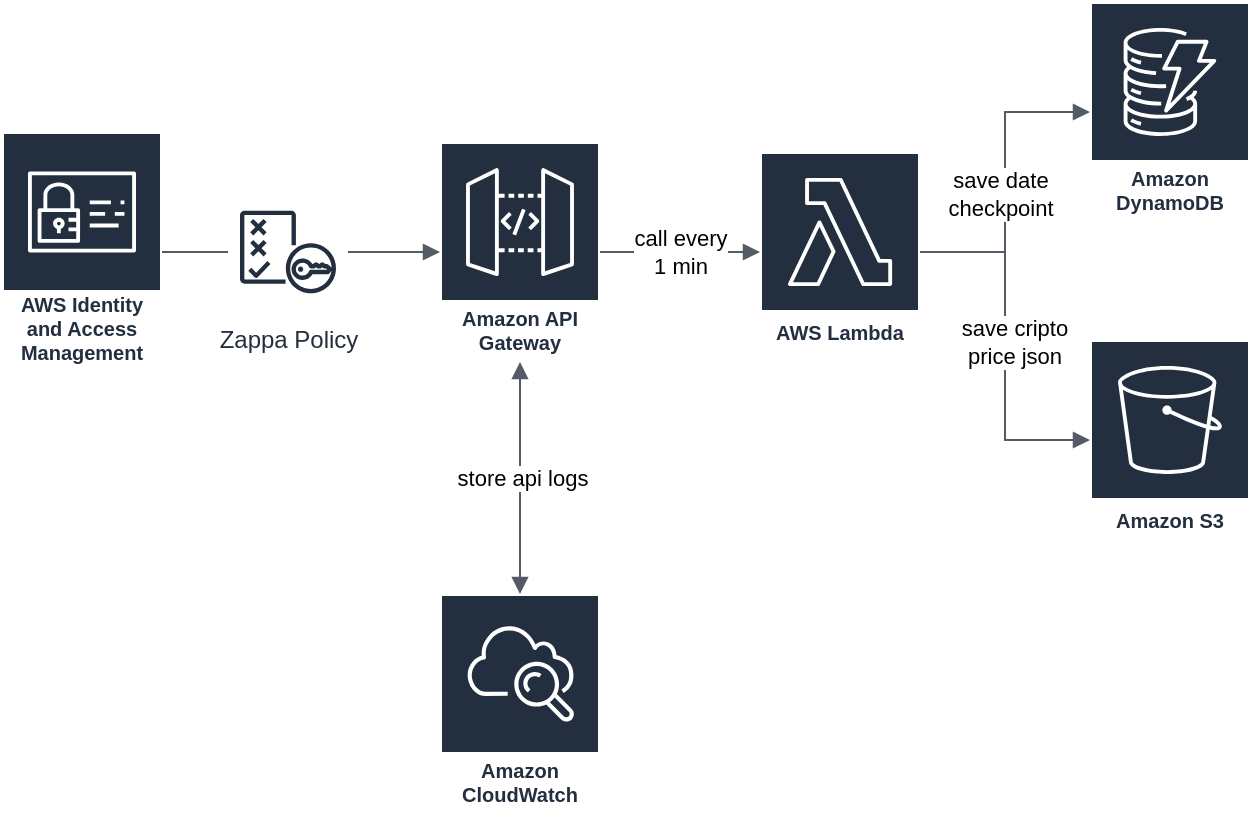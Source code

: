 <mxfile version="20.6.0" type="device"><diagram id="Ht1M8jgEwFfnCIfOTk4-" name="Page-1"><mxGraphModel dx="946" dy="531" grid="0" gridSize="10" guides="1" tooltips="1" connect="1" arrows="1" fold="1" page="1" pageScale="1" pageWidth="1169" pageHeight="827" math="0" shadow="0"><root><mxCell id="0"/><mxCell id="1" parent="0"/><mxCell id="92emTs2JCWjBw7lrHAsj-8" style="edgeStyle=orthogonalEdgeStyle;rounded=0;orthogonalLoop=1;jettySize=auto;html=1;" edge="1" parent="1" source="92emTs2JCWjBw7lrHAsj-2"><mxGeometry relative="1" as="geometry"><mxPoint x="139.8" y="589.4" as="targetPoint"/></mxGeometry></mxCell><mxCell id="92emTs2JCWjBw7lrHAsj-11" value="AWS Identity and Access Management" style="sketch=0;outlineConnect=0;fontColor=#232F3E;gradientColor=none;strokeColor=#ffffff;fillColor=#232F3E;dashed=0;verticalLabelPosition=middle;verticalAlign=bottom;align=center;html=1;whiteSpace=wrap;fontSize=10;fontStyle=1;spacing=3;shape=mxgraph.aws4.productIcon;prIcon=mxgraph.aws4.identity_and_access_management;" vertex="1" parent="1"><mxGeometry x="56" y="95" width="80" height="120" as="geometry"/></mxCell><mxCell id="92emTs2JCWjBw7lrHAsj-12" value="Amazon S3" style="sketch=0;outlineConnect=0;fontColor=#232F3E;gradientColor=none;strokeColor=#ffffff;fillColor=#232F3E;dashed=0;verticalLabelPosition=middle;verticalAlign=bottom;align=center;html=1;whiteSpace=wrap;fontSize=10;fontStyle=1;spacing=3;shape=mxgraph.aws4.productIcon;prIcon=mxgraph.aws4.s3;" vertex="1" parent="1"><mxGeometry x="600" y="199" width="80" height="100" as="geometry"/></mxCell><mxCell id="92emTs2JCWjBw7lrHAsj-13" value="AWS Lambda" style="sketch=0;outlineConnect=0;fontColor=#232F3E;gradientColor=none;strokeColor=#ffffff;fillColor=#232F3E;dashed=0;verticalLabelPosition=middle;verticalAlign=bottom;align=center;html=1;whiteSpace=wrap;fontSize=10;fontStyle=1;spacing=3;shape=mxgraph.aws4.productIcon;prIcon=mxgraph.aws4.lambda;" vertex="1" parent="1"><mxGeometry x="435" y="105" width="80" height="100" as="geometry"/></mxCell><mxCell id="92emTs2JCWjBw7lrHAsj-14" value="Amazon DynamoDB" style="sketch=0;outlineConnect=0;fontColor=#232F3E;gradientColor=none;strokeColor=#ffffff;fillColor=#232F3E;dashed=0;verticalLabelPosition=middle;verticalAlign=bottom;align=center;html=1;whiteSpace=wrap;fontSize=10;fontStyle=1;spacing=3;shape=mxgraph.aws4.productIcon;prIcon=mxgraph.aws4.dynamodb;" vertex="1" parent="1"><mxGeometry x="600" y="30" width="80" height="110" as="geometry"/></mxCell><mxCell id="92emTs2JCWjBw7lrHAsj-15" value="Amazon CloudWatch" style="sketch=0;outlineConnect=0;fontColor=#232F3E;gradientColor=none;strokeColor=#ffffff;fillColor=#232F3E;dashed=0;verticalLabelPosition=middle;verticalAlign=bottom;align=center;html=1;whiteSpace=wrap;fontSize=10;fontStyle=1;spacing=3;shape=mxgraph.aws4.productIcon;prIcon=mxgraph.aws4.cloudwatch;" vertex="1" parent="1"><mxGeometry x="275" y="326" width="80" height="110" as="geometry"/></mxCell><mxCell id="92emTs2JCWjBw7lrHAsj-16" value="Amazon API Gateway" style="sketch=0;outlineConnect=0;fontColor=#232F3E;gradientColor=none;strokeColor=#ffffff;fillColor=#232F3E;dashed=0;verticalLabelPosition=middle;verticalAlign=bottom;align=center;html=1;whiteSpace=wrap;fontSize=10;fontStyle=1;spacing=3;shape=mxgraph.aws4.productIcon;prIcon=mxgraph.aws4.api_gateway;" vertex="1" parent="1"><mxGeometry x="275" y="100" width="80" height="110" as="geometry"/></mxCell><mxCell id="92emTs2JCWjBw7lrHAsj-18" value="" style="edgeStyle=orthogonalEdgeStyle;html=1;endArrow=block;elbow=vertical;startArrow=none;endFill=1;strokeColor=#545B64;rounded=0;" edge="1" parent="1" source="92emTs2JCWjBw7lrHAsj-11" target="92emTs2JCWjBw7lrHAsj-16"><mxGeometry width="100" relative="1" as="geometry"><mxPoint x="141" y="244" as="sourcePoint"/><mxPoint x="241" y="244" as="targetPoint"/></mxGeometry></mxCell><mxCell id="92emTs2JCWjBw7lrHAsj-19" value="call every&lt;br&gt;1 min" style="edgeStyle=orthogonalEdgeStyle;html=1;endArrow=block;elbow=vertical;startArrow=none;endFill=1;strokeColor=#545B64;rounded=0;" edge="1" parent="1" source="92emTs2JCWjBw7lrHAsj-16" target="92emTs2JCWjBw7lrHAsj-13"><mxGeometry width="100" relative="1" as="geometry"><mxPoint x="211" y="279" as="sourcePoint"/><mxPoint x="311" y="279" as="targetPoint"/></mxGeometry></mxCell><mxCell id="92emTs2JCWjBw7lrHAsj-21" value="" style="edgeStyle=orthogonalEdgeStyle;html=1;endArrow=block;elbow=vertical;startArrow=none;endFill=1;strokeColor=#545B64;rounded=0;" edge="1" parent="1" source="92emTs2JCWjBw7lrHAsj-13" target="92emTs2JCWjBw7lrHAsj-14"><mxGeometry width="100" relative="1" as="geometry"><mxPoint x="439" y="256" as="sourcePoint"/><mxPoint x="539" y="256" as="targetPoint"/></mxGeometry></mxCell><mxCell id="92emTs2JCWjBw7lrHAsj-26" value="save date&lt;br&gt;checkpoint" style="edgeLabel;html=1;align=center;verticalAlign=middle;resizable=0;points=[];" vertex="1" connectable="0" parent="92emTs2JCWjBw7lrHAsj-21"><mxGeometry x="-0.076" y="3" relative="1" as="geometry"><mxPoint as="offset"/></mxGeometry></mxCell><mxCell id="92emTs2JCWjBw7lrHAsj-22" value="" style="edgeStyle=orthogonalEdgeStyle;html=1;endArrow=block;elbow=vertical;startArrow=none;endFill=1;strokeColor=#545B64;rounded=0;" edge="1" parent="1" source="92emTs2JCWjBw7lrHAsj-13" target="92emTs2JCWjBw7lrHAsj-12"><mxGeometry width="100" relative="1" as="geometry"><mxPoint x="294" y="326" as="sourcePoint"/><mxPoint x="686" y="386" as="targetPoint"/></mxGeometry></mxCell><mxCell id="92emTs2JCWjBw7lrHAsj-27" value="save cripto&lt;br&gt;price json" style="edgeLabel;html=1;align=center;verticalAlign=middle;resizable=0;points=[];" vertex="1" connectable="0" parent="92emTs2JCWjBw7lrHAsj-22"><mxGeometry x="-0.03" y="4" relative="1" as="geometry"><mxPoint as="offset"/></mxGeometry></mxCell><mxCell id="92emTs2JCWjBw7lrHAsj-24" value="" style="edgeStyle=orthogonalEdgeStyle;html=1;endArrow=block;elbow=vertical;startArrow=block;startFill=1;endFill=1;strokeColor=#545B64;rounded=0;" edge="1" parent="1" source="92emTs2JCWjBw7lrHAsj-15" target="92emTs2JCWjBw7lrHAsj-16"><mxGeometry width="100" relative="1" as="geometry"><mxPoint x="198" y="292" as="sourcePoint"/><mxPoint x="298" y="292" as="targetPoint"/></mxGeometry></mxCell><mxCell id="92emTs2JCWjBw7lrHAsj-29" value="store api logs" style="edgeLabel;html=1;align=center;verticalAlign=middle;resizable=0;points=[];" vertex="1" connectable="0" parent="92emTs2JCWjBw7lrHAsj-24"><mxGeometry y="-1" relative="1" as="geometry"><mxPoint as="offset"/></mxGeometry></mxCell><mxCell id="92emTs2JCWjBw7lrHAsj-25" value="Zappa Policy" style="sketch=0;outlineConnect=0;fontColor=#232F3E;gradientColor=none;strokeColor=#232F3E;fillColor=#ffffff;dashed=0;verticalLabelPosition=bottom;verticalAlign=top;align=center;html=1;fontSize=12;fontStyle=0;aspect=fixed;shape=mxgraph.aws4.resourceIcon;resIcon=mxgraph.aws4.policy;" vertex="1" parent="1"><mxGeometry x="169" y="125" width="60" height="60" as="geometry"/></mxCell></root></mxGraphModel></diagram></mxfile>